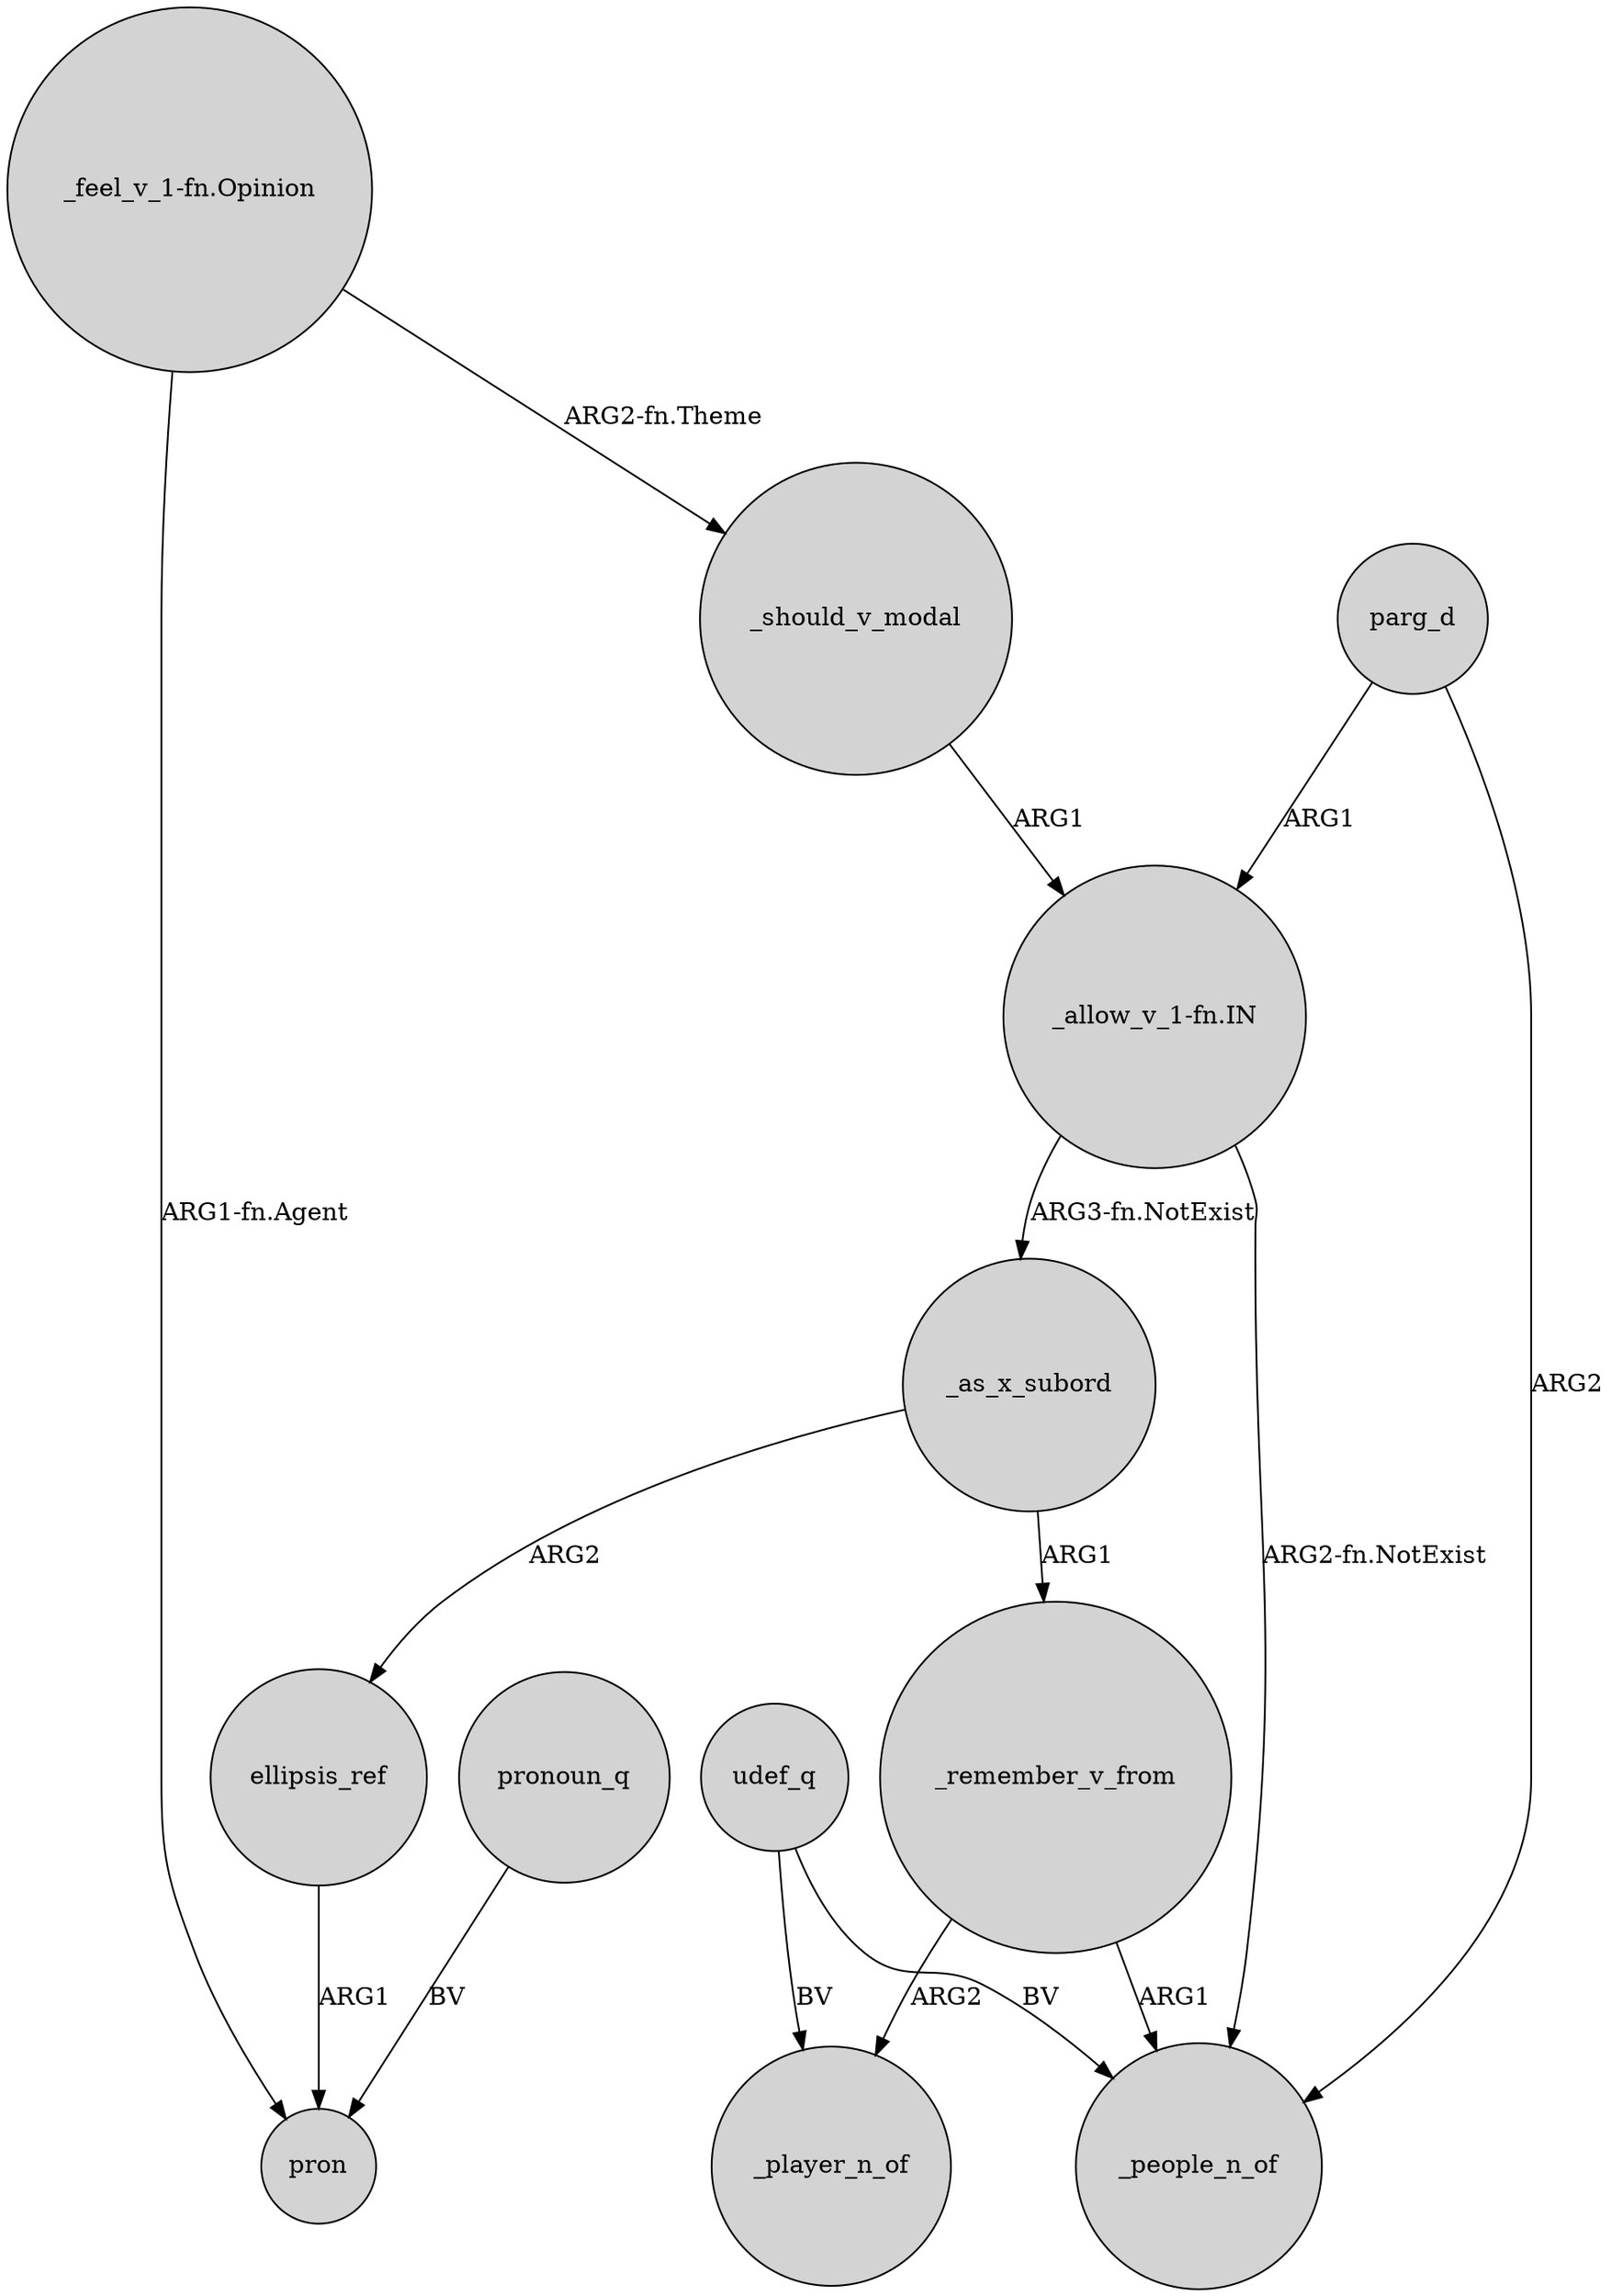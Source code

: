 digraph {
	node [shape=circle style=filled]
	_as_x_subord -> _remember_v_from [label=ARG1]
	ellipsis_ref -> pron [label=ARG1]
	_should_v_modal -> "_allow_v_1-fn.IN" [label=ARG1]
	_as_x_subord -> ellipsis_ref [label=ARG2]
	"_feel_v_1-fn.Opinion" -> _should_v_modal [label="ARG2-fn.Theme"]
	"_feel_v_1-fn.Opinion" -> pron [label="ARG1-fn.Agent"]
	pronoun_q -> pron [label=BV]
	"_allow_v_1-fn.IN" -> _people_n_of [label="ARG2-fn.NotExist"]
	parg_d -> _people_n_of [label=ARG2]
	_remember_v_from -> _people_n_of [label=ARG1]
	parg_d -> "_allow_v_1-fn.IN" [label=ARG1]
	_remember_v_from -> _player_n_of [label=ARG2]
	"_allow_v_1-fn.IN" -> _as_x_subord [label="ARG3-fn.NotExist"]
	udef_q -> _player_n_of [label=BV]
	udef_q -> _people_n_of [label=BV]
}
